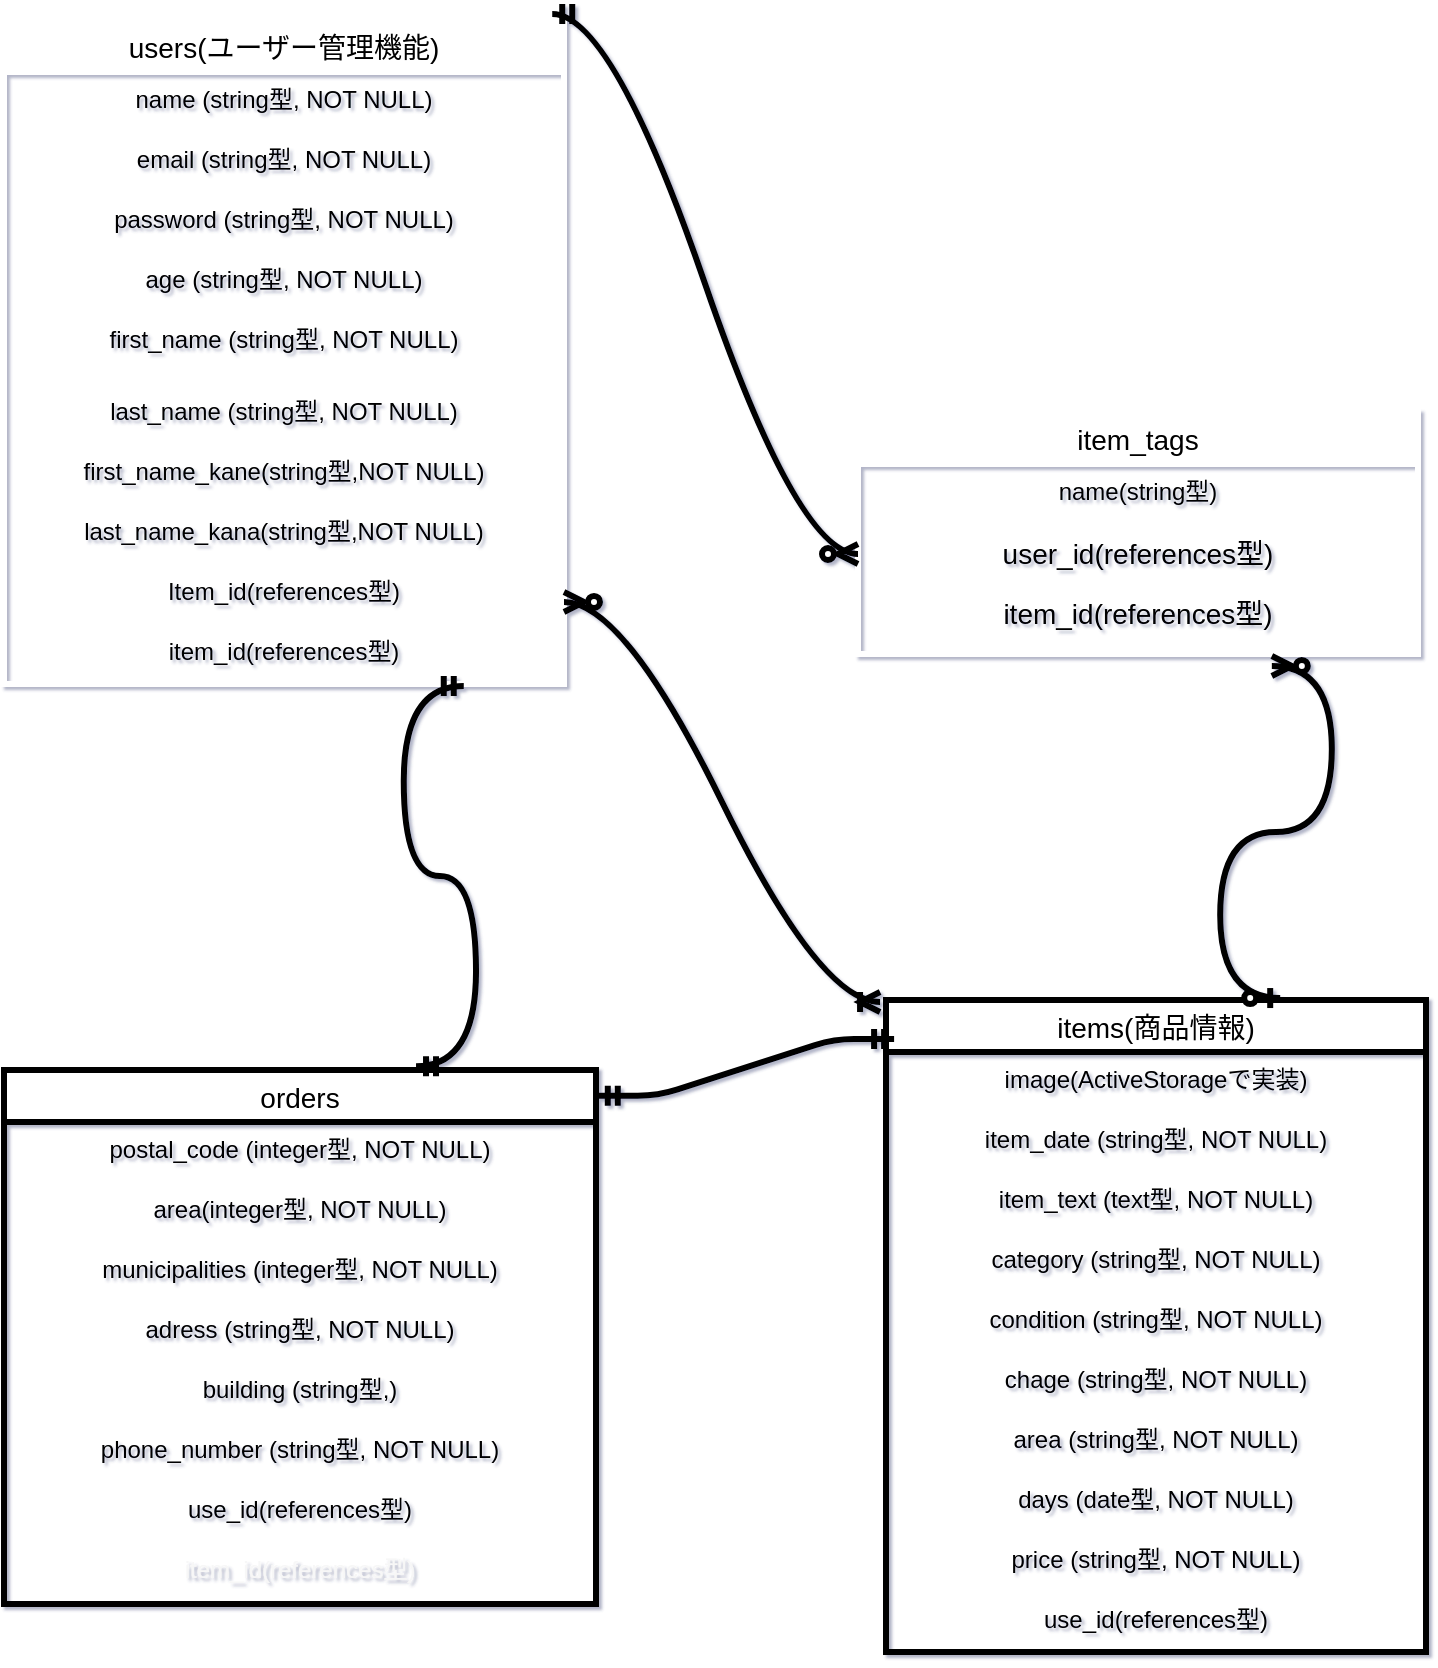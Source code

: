<mxfile>
    <diagram id="lORFSKRW5LW8WPC1u9rT" name="ページ1">
        <mxGraphModel dx="1373" dy="1303" grid="1" gridSize="7" guides="1" tooltips="1" connect="0" arrows="0" fold="1" page="1" pageScale="1" pageWidth="827" pageHeight="1169" math="0" shadow="1">
            <root>
                <mxCell id="0"/>
                <mxCell id="1" parent="0"/>
                <mxCell id="52" value="users(ユーザー管理機能)" style="swimlane;fontStyle=0;childLayout=stackLayout;horizontal=1;startSize=26;horizontalStack=0;resizeParent=1;resizeParentMax=0;resizeLast=0;collapsible=1;marginBottom=0;align=center;fontSize=14;strokeColor=#FFFFFF;strokeWidth=3;" parent="1" vertex="1">
                    <mxGeometry x="70" y="35" width="280" height="332" as="geometry"/>
                </mxCell>
                <mxCell id="53" value="name (string型, NOT NULL)" style="text;strokeColor=none;fillColor=none;spacingLeft=4;spacingRight=4;overflow=hidden;rotatable=0;points=[[0,0.5],[1,0.5]];portConstraint=eastwest;fontSize=12;align=center;labelBackgroundColor=none;labelBorderColor=none;" parent="52" vertex="1">
                    <mxGeometry y="26" width="280" height="30" as="geometry"/>
                </mxCell>
                <mxCell id="57" value="email (string型, NOT NULL)" style="text;strokeColor=none;fillColor=none;spacingLeft=4;spacingRight=4;overflow=hidden;rotatable=0;points=[[0,0.5],[1,0.5]];portConstraint=eastwest;fontSize=12;align=center;" parent="52" vertex="1">
                    <mxGeometry y="56" width="280" height="30" as="geometry"/>
                </mxCell>
                <mxCell id="54" value="password (string型, NOT NULL)" style="text;strokeColor=none;fillColor=none;spacingLeft=4;spacingRight=4;overflow=hidden;rotatable=0;points=[[0,0.5],[1,0.5]];portConstraint=eastwest;fontSize=12;align=center;" parent="52" vertex="1">
                    <mxGeometry y="86" width="280" height="30" as="geometry"/>
                </mxCell>
                <mxCell id="55" value="age (string型, NOT NULL)" style="text;strokeColor=none;fillColor=none;spacingLeft=4;spacingRight=4;overflow=hidden;rotatable=0;points=[[0,0.5],[1,0.5]];portConstraint=eastwest;fontSize=12;align=center;" parent="52" vertex="1">
                    <mxGeometry y="116" width="280" height="30" as="geometry"/>
                </mxCell>
                <mxCell id="58" value="first_name (string型, NOT NULL)" style="text;strokeColor=none;fillColor=none;spacingLeft=4;spacingRight=4;overflow=hidden;rotatable=0;points=[[0,0.5],[1,0.5]];portConstraint=eastwest;fontSize=12;align=center;" parent="52" vertex="1">
                    <mxGeometry y="146" width="280" height="36" as="geometry"/>
                </mxCell>
                <mxCell id="56" value="last_name (string型, NOT NULL)" style="text;strokeColor=none;fillColor=none;spacingLeft=4;spacingRight=4;overflow=hidden;rotatable=0;points=[[0,0.5],[1,0.5]];portConstraint=eastwest;fontSize=12;align=center;" parent="52" vertex="1">
                    <mxGeometry y="182" width="280" height="30" as="geometry"/>
                </mxCell>
                <mxCell id="147" value="first_name_kane(string型,NOT NULL)" style="text;strokeColor=none;fillColor=none;spacingLeft=4;spacingRight=4;overflow=hidden;rotatable=0;points=[[0,0.5],[1,0.5]];portConstraint=eastwest;fontSize=12;align=center;" parent="52" vertex="1">
                    <mxGeometry y="212" width="280" height="30" as="geometry"/>
                </mxCell>
                <mxCell id="148" value="last_name_kana(string型,NOT NULL)" style="text;strokeColor=none;fillColor=none;spacingLeft=4;spacingRight=4;overflow=hidden;rotatable=0;points=[[0,0.5],[1,0.5]];portConstraint=eastwest;fontSize=12;align=center;" parent="52" vertex="1">
                    <mxGeometry y="242" width="280" height="30" as="geometry"/>
                </mxCell>
                <mxCell id="150" value="Item_id(references型)" style="text;strokeColor=none;fillColor=none;spacingLeft=4;spacingRight=4;overflow=hidden;rotatable=0;points=[[0,0.5],[1,0.5]];portConstraint=eastwest;fontSize=12;align=center;" parent="52" vertex="1">
                    <mxGeometry y="272" width="280" height="30" as="geometry"/>
                </mxCell>
                <mxCell id="151" value="item_id(references型)" style="text;strokeColor=none;fillColor=none;spacingLeft=4;spacingRight=4;overflow=hidden;rotatable=0;points=[[0,0.5],[1,0.5]];portConstraint=eastwest;fontSize=12;align=center;" parent="52" vertex="1">
                    <mxGeometry y="302" width="280" height="30" as="geometry"/>
                </mxCell>
                <mxCell id="60" value="items(商品情報)" style="swimlane;fontStyle=0;childLayout=stackLayout;horizontal=1;startSize=26;horizontalStack=0;resizeParent=1;resizeParentMax=0;resizeLast=0;collapsible=1;marginBottom=0;align=center;fontSize=14;strokeWidth=3;" parent="1" vertex="1">
                    <mxGeometry x="511" y="525" width="270" height="326" as="geometry"/>
                </mxCell>
                <mxCell id="61" value="image(ActiveStorageで実装)" style="text;strokeColor=none;fillColor=none;spacingLeft=4;spacingRight=4;overflow=hidden;rotatable=0;points=[[0,0.5],[1,0.5]];portConstraint=eastwest;fontSize=12;align=center;" parent="60" vertex="1">
                    <mxGeometry y="26" width="270" height="30" as="geometry"/>
                </mxCell>
                <mxCell id="62" value="item_date (string型, NOT NULL)" style="text;strokeColor=none;fillColor=none;spacingLeft=4;spacingRight=4;overflow=hidden;rotatable=0;points=[[0,0.5],[1,0.5]];portConstraint=eastwest;fontSize=12;align=center;" parent="60" vertex="1">
                    <mxGeometry y="56" width="270" height="30" as="geometry"/>
                </mxCell>
                <mxCell id="63" value="item_text (text型, NOT NULL)" style="text;strokeColor=none;fillColor=none;spacingLeft=4;spacingRight=4;overflow=hidden;rotatable=0;points=[[0,0.5],[1,0.5]];portConstraint=eastwest;fontSize=12;align=center;" parent="60" vertex="1">
                    <mxGeometry y="86" width="270" height="30" as="geometry"/>
                </mxCell>
                <mxCell id="64" value="category (string型, NOT NULL)" style="text;strokeColor=none;fillColor=none;spacingLeft=4;spacingRight=4;overflow=hidden;rotatable=0;points=[[0,0.5],[1,0.5]];portConstraint=eastwest;fontSize=12;align=center;" parent="60" vertex="1">
                    <mxGeometry y="116" width="270" height="30" as="geometry"/>
                </mxCell>
                <mxCell id="70" value="condition (string型, NOT NULL)" style="text;strokeColor=none;fillColor=none;spacingLeft=4;spacingRight=4;overflow=hidden;rotatable=0;points=[[0,0.5],[1,0.5]];portConstraint=eastwest;fontSize=12;align=center;" parent="60" vertex="1">
                    <mxGeometry y="146" width="270" height="30" as="geometry"/>
                </mxCell>
                <mxCell id="71" value="chage (string型, NOT NULL)" style="text;strokeColor=none;fillColor=none;spacingLeft=4;spacingRight=4;overflow=hidden;rotatable=0;points=[[0,0.5],[1,0.5]];portConstraint=eastwest;fontSize=12;align=center;" parent="60" vertex="1">
                    <mxGeometry y="176" width="270" height="30" as="geometry"/>
                </mxCell>
                <mxCell id="72" value="area (string型, NOT NULL)" style="text;strokeColor=none;fillColor=none;spacingLeft=4;spacingRight=4;overflow=hidden;rotatable=0;points=[[0,0.5],[1,0.5]];portConstraint=eastwest;fontSize=12;align=center;" parent="60" vertex="1">
                    <mxGeometry y="206" width="270" height="30" as="geometry"/>
                </mxCell>
                <mxCell id="73" value="days (date型, NOT NULL)" style="text;strokeColor=none;fillColor=none;spacingLeft=4;spacingRight=4;overflow=hidden;rotatable=0;points=[[0,0.5],[1,0.5]];portConstraint=eastwest;fontSize=12;align=center;" parent="60" vertex="1">
                    <mxGeometry y="236" width="270" height="30" as="geometry"/>
                </mxCell>
                <mxCell id="69" value="price (string型, NOT NULL)" style="text;strokeColor=none;fillColor=none;spacingLeft=4;spacingRight=4;overflow=hidden;rotatable=0;points=[[0,0.5],[1,0.5]];portConstraint=eastwest;fontSize=12;align=center;" parent="60" vertex="1">
                    <mxGeometry y="266" width="270" height="30" as="geometry"/>
                </mxCell>
                <mxCell id="131" value="use_id(references型)" style="text;strokeColor=none;fillColor=none;spacingLeft=4;spacingRight=4;overflow=hidden;rotatable=0;points=[[0,0.5],[1,0.5]];portConstraint=eastwest;fontSize=12;align=center;" parent="60" vertex="1">
                    <mxGeometry y="296" width="270" height="30" as="geometry"/>
                </mxCell>
                <mxCell id="74" value="orders" style="swimlane;fontStyle=0;childLayout=stackLayout;horizontal=1;startSize=26;horizontalStack=0;resizeParent=1;resizeParentMax=0;resizeLast=0;collapsible=1;marginBottom=0;align=center;fontSize=14;strokeWidth=3;" parent="1" vertex="1">
                    <mxGeometry x="70" y="560" width="296" height="267" as="geometry"/>
                </mxCell>
                <mxCell id="77" value="postal_code (integer型, NOT NULL)" style="text;strokeColor=none;fillColor=none;spacingLeft=4;spacingRight=4;overflow=hidden;rotatable=0;points=[[0,0.5],[1,0.5]];portConstraint=eastwest;fontSize=12;align=center;" parent="74" vertex="1">
                    <mxGeometry y="26" width="296" height="30" as="geometry"/>
                </mxCell>
                <mxCell id="80" value="area(integer型, NOT NULL)" style="text;strokeColor=none;fillColor=none;spacingLeft=4;spacingRight=4;overflow=hidden;rotatable=0;points=[[0,0.5],[1,0.5]];portConstraint=eastwest;fontSize=12;align=center;" parent="74" vertex="1">
                    <mxGeometry y="56" width="296" height="30" as="geometry"/>
                </mxCell>
                <mxCell id="81" value="municipalities (integer型, NOT NULL)" style="text;strokeColor=none;fillColor=none;spacingLeft=4;spacingRight=4;overflow=hidden;rotatable=0;points=[[0,0.5],[1,0.5]];portConstraint=eastwest;fontSize=12;align=center;" parent="74" vertex="1">
                    <mxGeometry y="86" width="296" height="30" as="geometry"/>
                </mxCell>
                <mxCell id="79" value="adress (string型, NOT NULL)" style="text;strokeColor=none;fillColor=none;spacingLeft=4;spacingRight=4;overflow=hidden;rotatable=0;points=[[0,0.5],[1,0.5]];portConstraint=eastwest;fontSize=12;align=center;" parent="74" vertex="1">
                    <mxGeometry y="116" width="296" height="30" as="geometry"/>
                </mxCell>
                <mxCell id="83" value="building (string型,)" style="text;strokeColor=none;fillColor=none;spacingLeft=4;spacingRight=4;overflow=hidden;rotatable=0;points=[[0,0.5],[1,0.5]];portConstraint=eastwest;fontSize=12;align=center;labelBackgroundColor=none;" parent="74" vertex="1">
                    <mxGeometry y="146" width="296" height="30" as="geometry"/>
                </mxCell>
                <mxCell id="82" value="phone_number (string型, NOT NULL)" style="text;strokeColor=none;fillColor=none;spacingLeft=4;spacingRight=4;overflow=hidden;rotatable=0;points=[[0,0.5],[1,0.5]];portConstraint=eastwest;fontSize=12;align=center;" parent="74" vertex="1">
                    <mxGeometry y="176" width="296" height="30" as="geometry"/>
                </mxCell>
                <mxCell id="133" value="use_id(references型)" style="text;strokeColor=none;fillColor=none;spacingLeft=4;spacingRight=4;overflow=hidden;rotatable=0;points=[[0,0.5],[1,0.5]];portConstraint=eastwest;fontSize=12;align=center;" parent="74" vertex="1">
                    <mxGeometry y="206" width="296" height="30" as="geometry"/>
                </mxCell>
                <mxCell id="132" value="item_id(references型)" style="text;strokeColor=none;fillColor=none;spacingLeft=4;spacingRight=4;overflow=hidden;rotatable=0;points=[[0,0.5],[1,0.5]];portConstraint=eastwest;fontSize=12;align=center;labelBorderColor=none;labelBackgroundColor=none;fontColor=#F7F7F7;" parent="74" vertex="1">
                    <mxGeometry y="236" width="296" height="31" as="geometry"/>
                </mxCell>
                <mxCell id="138" value="item_tags" style="swimlane;fontStyle=0;childLayout=stackLayout;horizontal=1;startSize=26;horizontalStack=0;resizeParent=1;resizeParentMax=0;resizeLast=0;collapsible=1;marginBottom=0;align=center;fontSize=14;strokeColor=#FFFFFF;strokeWidth=3;" parent="1" vertex="1">
                    <mxGeometry x="497" y="231" width="280" height="121" as="geometry"/>
                </mxCell>
                <mxCell id="149" value="name(string型)" style="text;strokeColor=none;fillColor=none;spacingLeft=4;spacingRight=4;overflow=hidden;rotatable=0;points=[[0,0.5],[1,0.5]];portConstraint=eastwest;fontSize=12;align=center;" parent="138" vertex="1">
                    <mxGeometry y="26" width="280" height="30" as="geometry"/>
                </mxCell>
                <mxCell id="139" value="user_id(references型)" style="text;strokeColor=none;fillColor=none;spacingLeft=4;spacingRight=4;overflow=hidden;rotatable=0;points=[[0,0.5],[1,0.5]];portConstraint=eastwest;fontSize=14;align=center;" parent="138" vertex="1">
                    <mxGeometry y="56" width="280" height="30" as="geometry"/>
                </mxCell>
                <mxCell id="140" value="item_id(references型)" style="text;strokeColor=none;fillColor=none;spacingLeft=4;spacingRight=4;overflow=hidden;rotatable=0;points=[[0,0.5],[1,0.5]];portConstraint=eastwest;fontSize=14;align=center;" parent="138" vertex="1">
                    <mxGeometry y="86" width="280" height="35" as="geometry"/>
                </mxCell>
                <mxCell id="152" value="" style="edgeStyle=entityRelationEdgeStyle;fontSize=12;html=1;endArrow=ERzeroToMany;startArrow=ERmandOne;exitX=0.979;exitY=-0.009;exitDx=0;exitDy=0;exitPerimeter=0;curved=1;strokeWidth=3;" edge="1" parent="1" source="52" target="139">
                    <mxGeometry width="100" height="100" relative="1" as="geometry">
                        <mxPoint x="343" y="422" as="sourcePoint"/>
                        <mxPoint x="443" y="322" as="targetPoint"/>
                    </mxGeometry>
                </mxCell>
                <mxCell id="153" value="" style="edgeStyle=entityRelationEdgeStyle;fontSize=12;html=1;endArrow=ERzeroToMany;startArrow=ERzeroToOne;entryX=0.739;entryY=1.171;entryDx=0;entryDy=0;entryPerimeter=0;exitX=0.73;exitY=-0.003;exitDx=0;exitDy=0;exitPerimeter=0;curved=1;strokeWidth=3;" edge="1" parent="1" source="60" target="140">
                    <mxGeometry width="100" height="100" relative="1" as="geometry">
                        <mxPoint x="707" y="504" as="sourcePoint"/>
                        <mxPoint x="602" y="385" as="targetPoint"/>
                    </mxGeometry>
                </mxCell>
                <mxCell id="154" value="" style="edgeStyle=entityRelationEdgeStyle;fontSize=12;html=1;endArrow=ERoneToMany;startArrow=ERzeroToMany;exitX=1;exitY=0.633;exitDx=0;exitDy=0;exitPerimeter=0;entryX=-0.011;entryY=0.003;entryDx=0;entryDy=0;entryPerimeter=0;curved=1;strokeWidth=3;" edge="1" parent="1" source="150" target="60">
                    <mxGeometry width="100" height="100" relative="1" as="geometry">
                        <mxPoint x="343" y="422" as="sourcePoint"/>
                        <mxPoint x="443" y="322" as="targetPoint"/>
                    </mxGeometry>
                </mxCell>
                <mxCell id="157" value="" style="edgeStyle=entityRelationEdgeStyle;fontSize=12;html=1;endArrow=ERmandOne;startArrow=ERmandOne;exitX=0.696;exitY=-0.007;exitDx=0;exitDy=0;exitPerimeter=0;entryX=0.821;entryY=1.033;entryDx=0;entryDy=0;entryPerimeter=0;curved=1;strokeWidth=3;targetPerimeterSpacing=2;" edge="1" parent="1" source="74" target="151">
                    <mxGeometry width="100" height="100" relative="1" as="geometry">
                        <mxPoint x="343" y="422" as="sourcePoint"/>
                        <mxPoint x="443" y="322" as="targetPoint"/>
                    </mxGeometry>
                </mxCell>
                <mxCell id="158" value="" style="edgeStyle=entityRelationEdgeStyle;fontSize=12;html=1;endArrow=ERmandOne;startArrow=ERmandOne;targetPerimeterSpacing=2;strokeWidth=3;entryX=0.015;entryY=0.06;entryDx=0;entryDy=0;entryPerimeter=0;exitX=1.003;exitY=0.048;exitDx=0;exitDy=0;exitPerimeter=0;" edge="1" parent="1" source="74" target="60">
                    <mxGeometry width="100" height="100" relative="1" as="geometry">
                        <mxPoint x="294" y="611" as="sourcePoint"/>
                        <mxPoint x="394" y="511" as="targetPoint"/>
                    </mxGeometry>
                </mxCell>
            </root>
        </mxGraphModel>
    </diagram>
</mxfile>